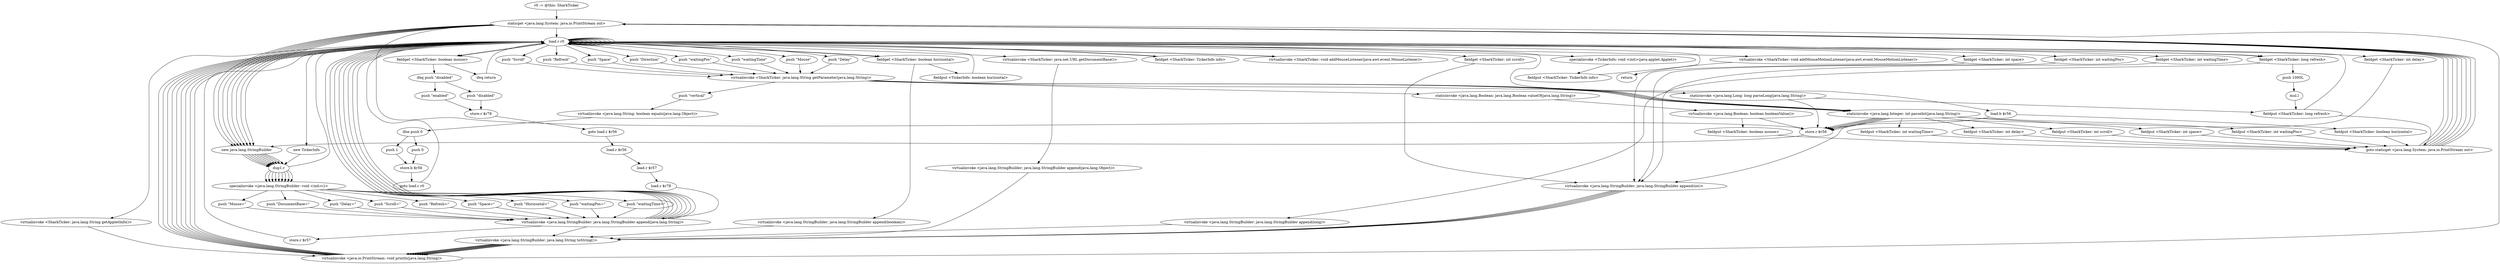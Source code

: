 digraph "" {
    "r0 := @this: SharkTicker"
    "staticget <java.lang.System: java.io.PrintStream out>"
    "r0 := @this: SharkTicker"->"staticget <java.lang.System: java.io.PrintStream out>";
    "load.r r0"
    "staticget <java.lang.System: java.io.PrintStream out>"->"load.r r0";
    "virtualinvoke <SharkTicker: java.lang.String getAppletInfo()>"
    "load.r r0"->"virtualinvoke <SharkTicker: java.lang.String getAppletInfo()>";
    "virtualinvoke <java.io.PrintStream: void println(java.lang.String)>"
    "virtualinvoke <SharkTicker: java.lang.String getAppletInfo()>"->"virtualinvoke <java.io.PrintStream: void println(java.lang.String)>";
    "virtualinvoke <java.io.PrintStream: void println(java.lang.String)>"->"staticget <java.lang.System: java.io.PrintStream out>";
    "new java.lang.StringBuilder"
    "staticget <java.lang.System: java.io.PrintStream out>"->"new java.lang.StringBuilder";
    "dup1.r"
    "new java.lang.StringBuilder"->"dup1.r";
    "specialinvoke <java.lang.StringBuilder: void <init>()>"
    "dup1.r"->"specialinvoke <java.lang.StringBuilder: void <init>()>";
    "push \"DocumentBase=\""
    "specialinvoke <java.lang.StringBuilder: void <init>()>"->"push \"DocumentBase=\"";
    "virtualinvoke <java.lang.StringBuilder: java.lang.StringBuilder append(java.lang.String)>"
    "push \"DocumentBase=\""->"virtualinvoke <java.lang.StringBuilder: java.lang.StringBuilder append(java.lang.String)>";
    "virtualinvoke <java.lang.StringBuilder: java.lang.StringBuilder append(java.lang.String)>"->"load.r r0";
    "virtualinvoke <SharkTicker: java.net.URL getDocumentBase()>"
    "load.r r0"->"virtualinvoke <SharkTicker: java.net.URL getDocumentBase()>";
    "virtualinvoke <java.lang.StringBuilder: java.lang.StringBuilder append(java.lang.Object)>"
    "virtualinvoke <SharkTicker: java.net.URL getDocumentBase()>"->"virtualinvoke <java.lang.StringBuilder: java.lang.StringBuilder append(java.lang.Object)>";
    "virtualinvoke <java.lang.StringBuilder: java.lang.String toString()>"
    "virtualinvoke <java.lang.StringBuilder: java.lang.StringBuilder append(java.lang.Object)>"->"virtualinvoke <java.lang.StringBuilder: java.lang.String toString()>";
    "virtualinvoke <java.lang.StringBuilder: java.lang.String toString()>"->"virtualinvoke <java.io.PrintStream: void println(java.lang.String)>";
    "virtualinvoke <java.io.PrintStream: void println(java.lang.String)>"->"load.r r0";
    "new TickerInfo"
    "load.r r0"->"new TickerInfo";
    "new TickerInfo"->"dup1.r";
    "dup1.r"->"load.r r0";
    "specialinvoke <TickerInfo: void <init>(java.applet.Applet)>"
    "load.r r0"->"specialinvoke <TickerInfo: void <init>(java.applet.Applet)>";
    "fieldput <SharkTicker: TickerInfo info>"
    "specialinvoke <TickerInfo: void <init>(java.applet.Applet)>"->"fieldput <SharkTicker: TickerInfo info>";
    "fieldput <SharkTicker: TickerInfo info>"->"load.r r0";
    "load.r r0"->"load.r r0";
    "push \"Delay\""
    "load.r r0"->"push \"Delay\"";
    "virtualinvoke <SharkTicker: java.lang.String getParameter(java.lang.String)>"
    "push \"Delay\""->"virtualinvoke <SharkTicker: java.lang.String getParameter(java.lang.String)>";
    "staticinvoke <java.lang.Integer: int parseInt(java.lang.String)>"
    "virtualinvoke <SharkTicker: java.lang.String getParameter(java.lang.String)>"->"staticinvoke <java.lang.Integer: int parseInt(java.lang.String)>";
    "fieldput <SharkTicker: int delay>"
    "staticinvoke <java.lang.Integer: int parseInt(java.lang.String)>"->"fieldput <SharkTicker: int delay>";
    "goto staticget <java.lang.System: java.io.PrintStream out>"
    "fieldput <SharkTicker: int delay>"->"goto staticget <java.lang.System: java.io.PrintStream out>";
    "goto staticget <java.lang.System: java.io.PrintStream out>"->"staticget <java.lang.System: java.io.PrintStream out>";
    "staticget <java.lang.System: java.io.PrintStream out>"->"new java.lang.StringBuilder";
    "new java.lang.StringBuilder"->"dup1.r";
    "dup1.r"->"specialinvoke <java.lang.StringBuilder: void <init>()>";
    "push \"Delay=\""
    "specialinvoke <java.lang.StringBuilder: void <init>()>"->"push \"Delay=\"";
    "push \"Delay=\""->"virtualinvoke <java.lang.StringBuilder: java.lang.StringBuilder append(java.lang.String)>";
    "virtualinvoke <java.lang.StringBuilder: java.lang.StringBuilder append(java.lang.String)>"->"load.r r0";
    "fieldget <SharkTicker: int delay>"
    "load.r r0"->"fieldget <SharkTicker: int delay>";
    "virtualinvoke <java.lang.StringBuilder: java.lang.StringBuilder append(int)>"
    "fieldget <SharkTicker: int delay>"->"virtualinvoke <java.lang.StringBuilder: java.lang.StringBuilder append(int)>";
    "virtualinvoke <java.lang.StringBuilder: java.lang.StringBuilder append(int)>"->"virtualinvoke <java.lang.StringBuilder: java.lang.String toString()>";
    "virtualinvoke <java.lang.StringBuilder: java.lang.String toString()>"->"virtualinvoke <java.io.PrintStream: void println(java.lang.String)>";
    "virtualinvoke <java.io.PrintStream: void println(java.lang.String)>"->"load.r r0";
    "load.r r0"->"load.r r0";
    "push \"Scroll\""
    "load.r r0"->"push \"Scroll\"";
    "push \"Scroll\""->"virtualinvoke <SharkTicker: java.lang.String getParameter(java.lang.String)>";
    "virtualinvoke <SharkTicker: java.lang.String getParameter(java.lang.String)>"->"staticinvoke <java.lang.Integer: int parseInt(java.lang.String)>";
    "fieldput <SharkTicker: int scroll>"
    "staticinvoke <java.lang.Integer: int parseInt(java.lang.String)>"->"fieldput <SharkTicker: int scroll>";
    "fieldput <SharkTicker: int scroll>"->"goto staticget <java.lang.System: java.io.PrintStream out>";
    "goto staticget <java.lang.System: java.io.PrintStream out>"->"staticget <java.lang.System: java.io.PrintStream out>";
    "staticget <java.lang.System: java.io.PrintStream out>"->"new java.lang.StringBuilder";
    "new java.lang.StringBuilder"->"dup1.r";
    "dup1.r"->"specialinvoke <java.lang.StringBuilder: void <init>()>";
    "push \"Scroll=\""
    "specialinvoke <java.lang.StringBuilder: void <init>()>"->"push \"Scroll=\"";
    "push \"Scroll=\""->"virtualinvoke <java.lang.StringBuilder: java.lang.StringBuilder append(java.lang.String)>";
    "virtualinvoke <java.lang.StringBuilder: java.lang.StringBuilder append(java.lang.String)>"->"load.r r0";
    "fieldget <SharkTicker: int scroll>"
    "load.r r0"->"fieldget <SharkTicker: int scroll>";
    "fieldget <SharkTicker: int scroll>"->"virtualinvoke <java.lang.StringBuilder: java.lang.StringBuilder append(int)>";
    "virtualinvoke <java.lang.StringBuilder: java.lang.StringBuilder append(int)>"->"virtualinvoke <java.lang.StringBuilder: java.lang.String toString()>";
    "virtualinvoke <java.lang.StringBuilder: java.lang.String toString()>"->"virtualinvoke <java.io.PrintStream: void println(java.lang.String)>";
    "virtualinvoke <java.io.PrintStream: void println(java.lang.String)>"->"load.r r0";
    "load.r r0"->"load.r r0";
    "push \"Refresh\""
    "load.r r0"->"push \"Refresh\"";
    "push \"Refresh\""->"virtualinvoke <SharkTicker: java.lang.String getParameter(java.lang.String)>";
    "staticinvoke <java.lang.Long: long parseLong(java.lang.String)>"
    "virtualinvoke <SharkTicker: java.lang.String getParameter(java.lang.String)>"->"staticinvoke <java.lang.Long: long parseLong(java.lang.String)>";
    "fieldput <SharkTicker: long refresh>"
    "staticinvoke <java.lang.Long: long parseLong(java.lang.String)>"->"fieldput <SharkTicker: long refresh>";
    "fieldput <SharkTicker: long refresh>"->"load.r r0";
    "load.r r0"->"load.r r0";
    "fieldget <SharkTicker: long refresh>"
    "load.r r0"->"fieldget <SharkTicker: long refresh>";
    "push 1000L"
    "fieldget <SharkTicker: long refresh>"->"push 1000L";
    "mul.l"
    "push 1000L"->"mul.l";
    "mul.l"->"fieldput <SharkTicker: long refresh>";
    "fieldput <SharkTicker: long refresh>"->"goto staticget <java.lang.System: java.io.PrintStream out>";
    "goto staticget <java.lang.System: java.io.PrintStream out>"->"staticget <java.lang.System: java.io.PrintStream out>";
    "staticget <java.lang.System: java.io.PrintStream out>"->"new java.lang.StringBuilder";
    "new java.lang.StringBuilder"->"dup1.r";
    "dup1.r"->"specialinvoke <java.lang.StringBuilder: void <init>()>";
    "push \"Refresh=\""
    "specialinvoke <java.lang.StringBuilder: void <init>()>"->"push \"Refresh=\"";
    "push \"Refresh=\""->"virtualinvoke <java.lang.StringBuilder: java.lang.StringBuilder append(java.lang.String)>";
    "virtualinvoke <java.lang.StringBuilder: java.lang.StringBuilder append(java.lang.String)>"->"load.r r0";
    "load.r r0"->"fieldget <SharkTicker: long refresh>";
    "virtualinvoke <java.lang.StringBuilder: java.lang.StringBuilder append(long)>"
    "fieldget <SharkTicker: long refresh>"->"virtualinvoke <java.lang.StringBuilder: java.lang.StringBuilder append(long)>";
    "virtualinvoke <java.lang.StringBuilder: java.lang.StringBuilder append(long)>"->"virtualinvoke <java.lang.StringBuilder: java.lang.String toString()>";
    "virtualinvoke <java.lang.StringBuilder: java.lang.String toString()>"->"virtualinvoke <java.io.PrintStream: void println(java.lang.String)>";
    "virtualinvoke <java.io.PrintStream: void println(java.lang.String)>"->"load.r r0";
    "load.r r0"->"load.r r0";
    "push \"Space\""
    "load.r r0"->"push \"Space\"";
    "push \"Space\""->"virtualinvoke <SharkTicker: java.lang.String getParameter(java.lang.String)>";
    "virtualinvoke <SharkTicker: java.lang.String getParameter(java.lang.String)>"->"staticinvoke <java.lang.Integer: int parseInt(java.lang.String)>";
    "fieldput <SharkTicker: int space>"
    "staticinvoke <java.lang.Integer: int parseInt(java.lang.String)>"->"fieldput <SharkTicker: int space>";
    "fieldput <SharkTicker: int space>"->"goto staticget <java.lang.System: java.io.PrintStream out>";
    "goto staticget <java.lang.System: java.io.PrintStream out>"->"staticget <java.lang.System: java.io.PrintStream out>";
    "staticget <java.lang.System: java.io.PrintStream out>"->"new java.lang.StringBuilder";
    "new java.lang.StringBuilder"->"dup1.r";
    "dup1.r"->"specialinvoke <java.lang.StringBuilder: void <init>()>";
    "push \"Space=\""
    "specialinvoke <java.lang.StringBuilder: void <init>()>"->"push \"Space=\"";
    "push \"Space=\""->"virtualinvoke <java.lang.StringBuilder: java.lang.StringBuilder append(java.lang.String)>";
    "virtualinvoke <java.lang.StringBuilder: java.lang.StringBuilder append(java.lang.String)>"->"load.r r0";
    "fieldget <SharkTicker: int space>"
    "load.r r0"->"fieldget <SharkTicker: int space>";
    "fieldget <SharkTicker: int space>"->"virtualinvoke <java.lang.StringBuilder: java.lang.StringBuilder append(int)>";
    "virtualinvoke <java.lang.StringBuilder: java.lang.StringBuilder append(int)>"->"virtualinvoke <java.lang.StringBuilder: java.lang.String toString()>";
    "virtualinvoke <java.lang.StringBuilder: java.lang.String toString()>"->"virtualinvoke <java.io.PrintStream: void println(java.lang.String)>";
    "virtualinvoke <java.io.PrintStream: void println(java.lang.String)>"->"load.r r0";
    "push \"Direction\""
    "load.r r0"->"push \"Direction\"";
    "push \"Direction\""->"virtualinvoke <SharkTicker: java.lang.String getParameter(java.lang.String)>";
    "push \"vertical\""
    "virtualinvoke <SharkTicker: java.lang.String getParameter(java.lang.String)>"->"push \"vertical\"";
    "virtualinvoke <java.lang.String: boolean equals(java.lang.Object)>"
    "push \"vertical\""->"virtualinvoke <java.lang.String: boolean equals(java.lang.Object)>";
    "ifne push 0"
    "virtualinvoke <java.lang.String: boolean equals(java.lang.Object)>"->"ifne push 0";
    "push 1"
    "ifne push 0"->"push 1";
    "store.b $r56"
    "push 1"->"store.b $r56";
    "goto load.r r0"
    "store.b $r56"->"goto load.r r0";
    "goto load.r r0"->"load.r r0";
    "load.b $r56"
    "load.r r0"->"load.b $r56";
    "fieldput <SharkTicker: boolean horizontal>"
    "load.b $r56"->"fieldput <SharkTicker: boolean horizontal>";
    "fieldput <SharkTicker: boolean horizontal>"->"goto staticget <java.lang.System: java.io.PrintStream out>";
    "goto staticget <java.lang.System: java.io.PrintStream out>"->"staticget <java.lang.System: java.io.PrintStream out>";
    "staticget <java.lang.System: java.io.PrintStream out>"->"new java.lang.StringBuilder";
    "new java.lang.StringBuilder"->"dup1.r";
    "dup1.r"->"specialinvoke <java.lang.StringBuilder: void <init>()>";
    "push \"Horizontal=\""
    "specialinvoke <java.lang.StringBuilder: void <init>()>"->"push \"Horizontal=\"";
    "push \"Horizontal=\""->"virtualinvoke <java.lang.StringBuilder: java.lang.StringBuilder append(java.lang.String)>";
    "virtualinvoke <java.lang.StringBuilder: java.lang.StringBuilder append(java.lang.String)>"->"load.r r0";
    "fieldget <SharkTicker: boolean horizontal>"
    "load.r r0"->"fieldget <SharkTicker: boolean horizontal>";
    "virtualinvoke <java.lang.StringBuilder: java.lang.StringBuilder append(boolean)>"
    "fieldget <SharkTicker: boolean horizontal>"->"virtualinvoke <java.lang.StringBuilder: java.lang.StringBuilder append(boolean)>";
    "virtualinvoke <java.lang.StringBuilder: java.lang.StringBuilder append(boolean)>"->"virtualinvoke <java.lang.StringBuilder: java.lang.String toString()>";
    "virtualinvoke <java.lang.StringBuilder: java.lang.String toString()>"->"virtualinvoke <java.io.PrintStream: void println(java.lang.String)>";
    "virtualinvoke <java.io.PrintStream: void println(java.lang.String)>"->"load.r r0";
    "fieldget <SharkTicker: TickerInfo info>"
    "load.r r0"->"fieldget <SharkTicker: TickerInfo info>";
    "fieldget <SharkTicker: TickerInfo info>"->"load.r r0";
    "load.r r0"->"fieldget <SharkTicker: boolean horizontal>";
    "fieldput <TickerInfo: boolean horizontal>"
    "fieldget <SharkTicker: boolean horizontal>"->"fieldput <TickerInfo: boolean horizontal>";
    "fieldput <TickerInfo: boolean horizontal>"->"load.r r0";
    "load.r r0"->"load.r r0";
    "push \"waitingPos\""
    "load.r r0"->"push \"waitingPos\"";
    "push \"waitingPos\""->"virtualinvoke <SharkTicker: java.lang.String getParameter(java.lang.String)>";
    "virtualinvoke <SharkTicker: java.lang.String getParameter(java.lang.String)>"->"staticinvoke <java.lang.Integer: int parseInt(java.lang.String)>";
    "fieldput <SharkTicker: int waitingPos>"
    "staticinvoke <java.lang.Integer: int parseInt(java.lang.String)>"->"fieldput <SharkTicker: int waitingPos>";
    "fieldput <SharkTicker: int waitingPos>"->"goto staticget <java.lang.System: java.io.PrintStream out>";
    "goto staticget <java.lang.System: java.io.PrintStream out>"->"staticget <java.lang.System: java.io.PrintStream out>";
    "staticget <java.lang.System: java.io.PrintStream out>"->"new java.lang.StringBuilder";
    "new java.lang.StringBuilder"->"dup1.r";
    "dup1.r"->"specialinvoke <java.lang.StringBuilder: void <init>()>";
    "push \"waitingPos=\""
    "specialinvoke <java.lang.StringBuilder: void <init>()>"->"push \"waitingPos=\"";
    "push \"waitingPos=\""->"virtualinvoke <java.lang.StringBuilder: java.lang.StringBuilder append(java.lang.String)>";
    "virtualinvoke <java.lang.StringBuilder: java.lang.StringBuilder append(java.lang.String)>"->"load.r r0";
    "fieldget <SharkTicker: int waitingPos>"
    "load.r r0"->"fieldget <SharkTicker: int waitingPos>";
    "fieldget <SharkTicker: int waitingPos>"->"virtualinvoke <java.lang.StringBuilder: java.lang.StringBuilder append(int)>";
    "virtualinvoke <java.lang.StringBuilder: java.lang.StringBuilder append(int)>"->"virtualinvoke <java.lang.StringBuilder: java.lang.String toString()>";
    "virtualinvoke <java.lang.StringBuilder: java.lang.String toString()>"->"virtualinvoke <java.io.PrintStream: void println(java.lang.String)>";
    "virtualinvoke <java.io.PrintStream: void println(java.lang.String)>"->"load.r r0";
    "load.r r0"->"load.r r0";
    "push \"waitingTime\""
    "load.r r0"->"push \"waitingTime\"";
    "push \"waitingTime\""->"virtualinvoke <SharkTicker: java.lang.String getParameter(java.lang.String)>";
    "virtualinvoke <SharkTicker: java.lang.String getParameter(java.lang.String)>"->"staticinvoke <java.lang.Integer: int parseInt(java.lang.String)>";
    "fieldput <SharkTicker: int waitingTime>"
    "staticinvoke <java.lang.Integer: int parseInt(java.lang.String)>"->"fieldput <SharkTicker: int waitingTime>";
    "fieldput <SharkTicker: int waitingTime>"->"goto staticget <java.lang.System: java.io.PrintStream out>";
    "goto staticget <java.lang.System: java.io.PrintStream out>"->"staticget <java.lang.System: java.io.PrintStream out>";
    "staticget <java.lang.System: java.io.PrintStream out>"->"new java.lang.StringBuilder";
    "new java.lang.StringBuilder"->"dup1.r";
    "dup1.r"->"specialinvoke <java.lang.StringBuilder: void <init>()>";
    "push \"waitingTime=\""
    "specialinvoke <java.lang.StringBuilder: void <init>()>"->"push \"waitingTime=\"";
    "push \"waitingTime=\""->"virtualinvoke <java.lang.StringBuilder: java.lang.StringBuilder append(java.lang.String)>";
    "virtualinvoke <java.lang.StringBuilder: java.lang.StringBuilder append(java.lang.String)>"->"load.r r0";
    "fieldget <SharkTicker: int waitingTime>"
    "load.r r0"->"fieldget <SharkTicker: int waitingTime>";
    "fieldget <SharkTicker: int waitingTime>"->"virtualinvoke <java.lang.StringBuilder: java.lang.StringBuilder append(int)>";
    "virtualinvoke <java.lang.StringBuilder: java.lang.StringBuilder append(int)>"->"virtualinvoke <java.lang.StringBuilder: java.lang.String toString()>";
    "virtualinvoke <java.lang.StringBuilder: java.lang.String toString()>"->"virtualinvoke <java.io.PrintStream: void println(java.lang.String)>";
    "virtualinvoke <java.io.PrintStream: void println(java.lang.String)>"->"load.r r0";
    "load.r r0"->"load.r r0";
    "push \"Mouse\""
    "load.r r0"->"push \"Mouse\"";
    "push \"Mouse\""->"virtualinvoke <SharkTicker: java.lang.String getParameter(java.lang.String)>";
    "staticinvoke <java.lang.Boolean: java.lang.Boolean valueOf(java.lang.String)>"
    "virtualinvoke <SharkTicker: java.lang.String getParameter(java.lang.String)>"->"staticinvoke <java.lang.Boolean: java.lang.Boolean valueOf(java.lang.String)>";
    "virtualinvoke <java.lang.Boolean: boolean booleanValue()>"
    "staticinvoke <java.lang.Boolean: java.lang.Boolean valueOf(java.lang.String)>"->"virtualinvoke <java.lang.Boolean: boolean booleanValue()>";
    "fieldput <SharkTicker: boolean mouse>"
    "virtualinvoke <java.lang.Boolean: boolean booleanValue()>"->"fieldput <SharkTicker: boolean mouse>";
    "fieldput <SharkTicker: boolean mouse>"->"goto staticget <java.lang.System: java.io.PrintStream out>";
    "goto staticget <java.lang.System: java.io.PrintStream out>"->"staticget <java.lang.System: java.io.PrintStream out>";
    "store.r $r56"
    "staticget <java.lang.System: java.io.PrintStream out>"->"store.r $r56";
    "store.r $r56"->"new java.lang.StringBuilder";
    "new java.lang.StringBuilder"->"dup1.r";
    "dup1.r"->"specialinvoke <java.lang.StringBuilder: void <init>()>";
    "push \"Mouse=\""
    "specialinvoke <java.lang.StringBuilder: void <init>()>"->"push \"Mouse=\"";
    "push \"Mouse=\""->"virtualinvoke <java.lang.StringBuilder: java.lang.StringBuilder append(java.lang.String)>";
    "store.r $r57"
    "virtualinvoke <java.lang.StringBuilder: java.lang.StringBuilder append(java.lang.String)>"->"store.r $r57";
    "store.r $r57"->"load.r r0";
    "fieldget <SharkTicker: boolean mouse>"
    "load.r r0"->"fieldget <SharkTicker: boolean mouse>";
    "ifeq push \"disabled\""
    "fieldget <SharkTicker: boolean mouse>"->"ifeq push \"disabled\"";
    "push \"enabled\""
    "ifeq push \"disabled\""->"push \"enabled\"";
    "store.r $r78"
    "push \"enabled\""->"store.r $r78";
    "goto load.r $r56"
    "store.r $r78"->"goto load.r $r56";
    "load.r $r56"
    "goto load.r $r56"->"load.r $r56";
    "load.r $r57"
    "load.r $r56"->"load.r $r57";
    "load.r $r78"
    "load.r $r57"->"load.r $r78";
    "load.r $r78"->"virtualinvoke <java.lang.StringBuilder: java.lang.StringBuilder append(java.lang.String)>";
    "virtualinvoke <java.lang.StringBuilder: java.lang.StringBuilder append(java.lang.String)>"->"virtualinvoke <java.lang.StringBuilder: java.lang.String toString()>";
    "virtualinvoke <java.lang.StringBuilder: java.lang.String toString()>"->"virtualinvoke <java.io.PrintStream: void println(java.lang.String)>";
    "virtualinvoke <java.io.PrintStream: void println(java.lang.String)>"->"load.r r0";
    "load.r r0"->"fieldget <SharkTicker: boolean mouse>";
    "ifeq return"
    "fieldget <SharkTicker: boolean mouse>"->"ifeq return";
    "ifeq return"->"load.r r0";
    "load.r r0"->"load.r r0";
    "virtualinvoke <SharkTicker: void addMouseListener(java.awt.event.MouseListener)>"
    "load.r r0"->"virtualinvoke <SharkTicker: void addMouseListener(java.awt.event.MouseListener)>";
    "virtualinvoke <SharkTicker: void addMouseListener(java.awt.event.MouseListener)>"->"load.r r0";
    "load.r r0"->"load.r r0";
    "virtualinvoke <SharkTicker: void addMouseMotionListener(java.awt.event.MouseMotionListener)>"
    "load.r r0"->"virtualinvoke <SharkTicker: void addMouseMotionListener(java.awt.event.MouseMotionListener)>";
    "return"
    "virtualinvoke <SharkTicker: void addMouseMotionListener(java.awt.event.MouseMotionListener)>"->"return";
    "push \"disabled\""
    "ifeq push \"disabled\""->"push \"disabled\"";
    "push \"disabled\""->"store.r $r78";
    "virtualinvoke <java.lang.Boolean: boolean booleanValue()>"->"store.r $r56";
    "staticinvoke <java.lang.Integer: int parseInt(java.lang.String)>"->"store.r $r56";
    "staticinvoke <java.lang.Integer: int parseInt(java.lang.String)>"->"store.r $r56";
    "load.b $r56"->"store.r $r56";
    "push 0"
    "ifne push 0"->"push 0";
    "push 0"->"store.b $r56";
    "staticinvoke <java.lang.Integer: int parseInt(java.lang.String)>"->"store.r $r56";
    "staticinvoke <java.lang.Long: long parseLong(java.lang.String)>"->"store.r $r56";
    "staticinvoke <java.lang.Integer: int parseInt(java.lang.String)>"->"store.r $r56";
    "staticinvoke <java.lang.Integer: int parseInt(java.lang.String)>"->"store.r $r56";
}
